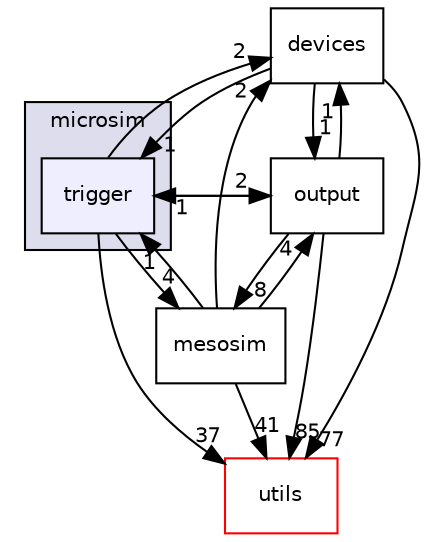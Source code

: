 digraph "trigger" {
  compound=true
  node [ fontsize="10", fontname="Helvetica"];
  edge [ labelfontsize="10", labelfontname="Helvetica"];
  subgraph clusterdir_c7d973c7c9e9679ded42ec1d95c4b47a {
    graph [ bgcolor="#ddddee", pencolor="black", label="microsim" fontname="Helvetica", fontsize="10", URL="dir_c7d973c7c9e9679ded42ec1d95c4b47a.html"]
  dir_4e3196aecc3a07a19014b65de00fd694 [shape=box, label="trigger", style="filled", fillcolor="#eeeeff", pencolor="black", URL="dir_4e3196aecc3a07a19014b65de00fd694.html"];
  }
  dir_ca7c674de4ed344dd0eadb8610d69872 [shape=box label="devices" URL="dir_ca7c674de4ed344dd0eadb8610d69872.html"];
  dir_1abdb8841fb6227e7e389a97ef63bab2 [shape=box label="mesosim" URL="dir_1abdb8841fb6227e7e389a97ef63bab2.html"];
  dir_313caf1132e152dd9b58bea13a4052ca [shape=box label="utils" fillcolor="white" style="filled" color="red" URL="dir_313caf1132e152dd9b58bea13a4052ca.html"];
  dir_5b7cea81770d8dc4346c2bc75a0857b4 [shape=box label="output" URL="dir_5b7cea81770d8dc4346c2bc75a0857b4.html"];
  dir_4e3196aecc3a07a19014b65de00fd694->dir_ca7c674de4ed344dd0eadb8610d69872 [headlabel="2", labeldistance=1.5 headhref="dir_000047_000049.html"];
  dir_4e3196aecc3a07a19014b65de00fd694->dir_1abdb8841fb6227e7e389a97ef63bab2 [headlabel="4", labeldistance=1.5 headhref="dir_000047_000043.html"];
  dir_4e3196aecc3a07a19014b65de00fd694->dir_313caf1132e152dd9b58bea13a4052ca [headlabel="37", labeldistance=1.5 headhref="dir_000047_000001.html"];
  dir_4e3196aecc3a07a19014b65de00fd694->dir_5b7cea81770d8dc4346c2bc75a0857b4 [headlabel="2", labeldistance=1.5 headhref="dir_000047_000046.html"];
  dir_ca7c674de4ed344dd0eadb8610d69872->dir_4e3196aecc3a07a19014b65de00fd694 [headlabel="1", labeldistance=1.5 headhref="dir_000049_000047.html"];
  dir_ca7c674de4ed344dd0eadb8610d69872->dir_313caf1132e152dd9b58bea13a4052ca [headlabel="77", labeldistance=1.5 headhref="dir_000049_000001.html"];
  dir_ca7c674de4ed344dd0eadb8610d69872->dir_5b7cea81770d8dc4346c2bc75a0857b4 [headlabel="1", labeldistance=1.5 headhref="dir_000049_000046.html"];
  dir_1abdb8841fb6227e7e389a97ef63bab2->dir_4e3196aecc3a07a19014b65de00fd694 [headlabel="1", labeldistance=1.5 headhref="dir_000043_000047.html"];
  dir_1abdb8841fb6227e7e389a97ef63bab2->dir_ca7c674de4ed344dd0eadb8610d69872 [headlabel="2", labeldistance=1.5 headhref="dir_000043_000049.html"];
  dir_1abdb8841fb6227e7e389a97ef63bab2->dir_313caf1132e152dd9b58bea13a4052ca [headlabel="41", labeldistance=1.5 headhref="dir_000043_000001.html"];
  dir_1abdb8841fb6227e7e389a97ef63bab2->dir_5b7cea81770d8dc4346c2bc75a0857b4 [headlabel="4", labeldistance=1.5 headhref="dir_000043_000046.html"];
  dir_5b7cea81770d8dc4346c2bc75a0857b4->dir_4e3196aecc3a07a19014b65de00fd694 [headlabel="1", labeldistance=1.5 headhref="dir_000046_000047.html"];
  dir_5b7cea81770d8dc4346c2bc75a0857b4->dir_ca7c674de4ed344dd0eadb8610d69872 [headlabel="1", labeldistance=1.5 headhref="dir_000046_000049.html"];
  dir_5b7cea81770d8dc4346c2bc75a0857b4->dir_1abdb8841fb6227e7e389a97ef63bab2 [headlabel="8", labeldistance=1.5 headhref="dir_000046_000043.html"];
  dir_5b7cea81770d8dc4346c2bc75a0857b4->dir_313caf1132e152dd9b58bea13a4052ca [headlabel="85", labeldistance=1.5 headhref="dir_000046_000001.html"];
}
